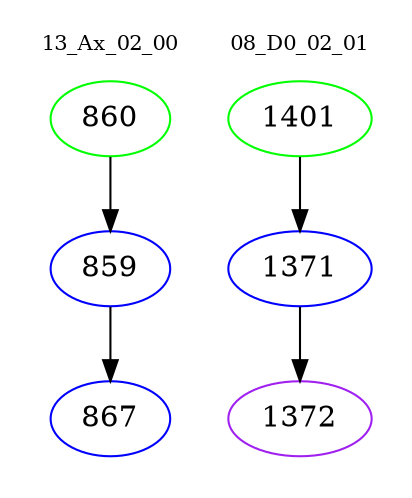 digraph{
subgraph cluster_0 {
color = white
label = "13_Ax_02_00";
fontsize=10;
T0_860 [label="860", color="green"]
T0_860 -> T0_859 [color="black"]
T0_859 [label="859", color="blue"]
T0_859 -> T0_867 [color="black"]
T0_867 [label="867", color="blue"]
}
subgraph cluster_1 {
color = white
label = "08_D0_02_01";
fontsize=10;
T1_1401 [label="1401", color="green"]
T1_1401 -> T1_1371 [color="black"]
T1_1371 [label="1371", color="blue"]
T1_1371 -> T1_1372 [color="black"]
T1_1372 [label="1372", color="purple"]
}
}
